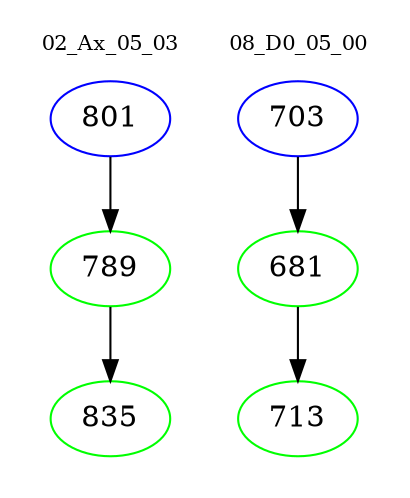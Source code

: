 digraph{
subgraph cluster_0 {
color = white
label = "02_Ax_05_03";
fontsize=10;
T0_801 [label="801", color="blue"]
T0_801 -> T0_789 [color="black"]
T0_789 [label="789", color="green"]
T0_789 -> T0_835 [color="black"]
T0_835 [label="835", color="green"]
}
subgraph cluster_1 {
color = white
label = "08_D0_05_00";
fontsize=10;
T1_703 [label="703", color="blue"]
T1_703 -> T1_681 [color="black"]
T1_681 [label="681", color="green"]
T1_681 -> T1_713 [color="black"]
T1_713 [label="713", color="green"]
}
}
